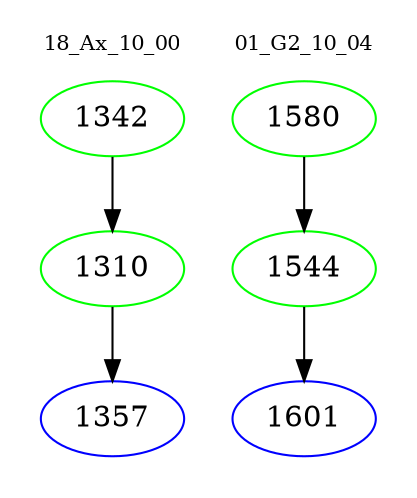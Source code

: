 digraph{
subgraph cluster_0 {
color = white
label = "18_Ax_10_00";
fontsize=10;
T0_1342 [label="1342", color="green"]
T0_1342 -> T0_1310 [color="black"]
T0_1310 [label="1310", color="green"]
T0_1310 -> T0_1357 [color="black"]
T0_1357 [label="1357", color="blue"]
}
subgraph cluster_1 {
color = white
label = "01_G2_10_04";
fontsize=10;
T1_1580 [label="1580", color="green"]
T1_1580 -> T1_1544 [color="black"]
T1_1544 [label="1544", color="green"]
T1_1544 -> T1_1601 [color="black"]
T1_1601 [label="1601", color="blue"]
}
}
